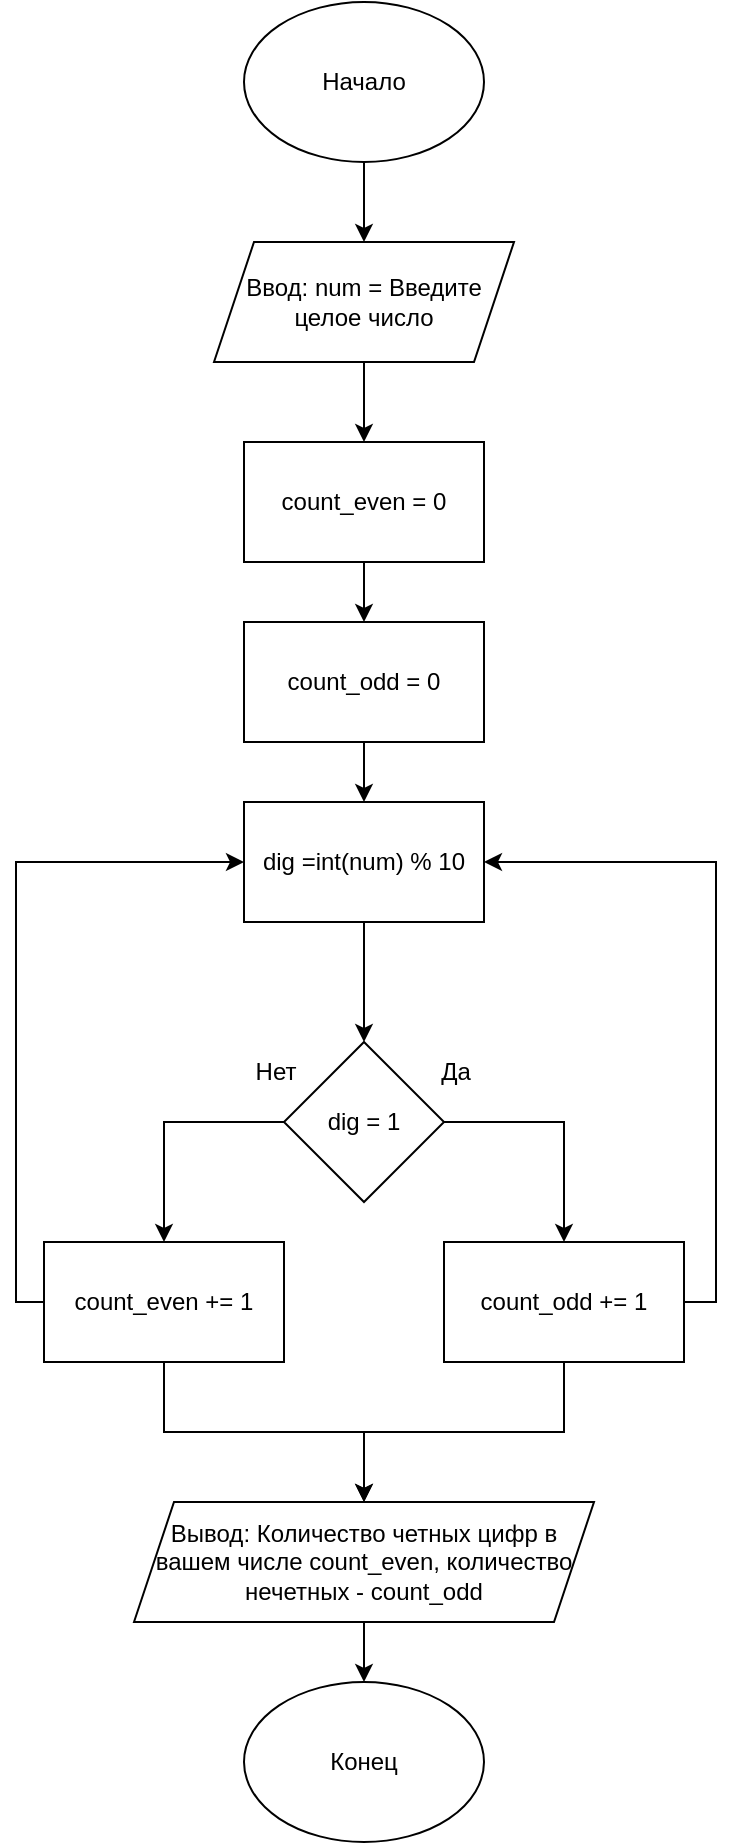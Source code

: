<mxfile version="16.0.0" type="github">
  <diagram id="roB4mcTKzgv7qSpD-_hf" name="Page-1">
    <mxGraphModel dx="782" dy="378" grid="1" gridSize="10" guides="1" tooltips="1" connect="1" arrows="1" fold="1" page="1" pageScale="1" pageWidth="827" pageHeight="1169" math="0" shadow="0">
      <root>
        <mxCell id="0" />
        <mxCell id="1" parent="0" />
        <mxCell id="e41JtGNy9nOeHxodAh7b-10" style="edgeStyle=orthogonalEdgeStyle;rounded=0;orthogonalLoop=1;jettySize=auto;html=1;entryX=0.5;entryY=0;entryDx=0;entryDy=0;" parent="1" source="e41JtGNy9nOeHxodAh7b-1" target="e41JtGNy9nOeHxodAh7b-2" edge="1">
          <mxGeometry relative="1" as="geometry" />
        </mxCell>
        <mxCell id="e41JtGNy9nOeHxodAh7b-1" value="Начало" style="ellipse;whiteSpace=wrap;html=1;" parent="1" vertex="1">
          <mxGeometry x="354" y="80" width="120" height="80" as="geometry" />
        </mxCell>
        <mxCell id="e41JtGNy9nOeHxodAh7b-11" style="edgeStyle=orthogonalEdgeStyle;rounded=0;orthogonalLoop=1;jettySize=auto;html=1;entryX=0.5;entryY=0;entryDx=0;entryDy=0;" parent="1" source="e41JtGNy9nOeHxodAh7b-2" target="e41JtGNy9nOeHxodAh7b-3" edge="1">
          <mxGeometry relative="1" as="geometry" />
        </mxCell>
        <mxCell id="e41JtGNy9nOeHxodAh7b-2" value="Ввод: num = Введите целое число" style="shape=parallelogram;perimeter=parallelogramPerimeter;whiteSpace=wrap;html=1;fixedSize=1;" parent="1" vertex="1">
          <mxGeometry x="339" y="200" width="150" height="60" as="geometry" />
        </mxCell>
        <mxCell id="e41JtGNy9nOeHxodAh7b-12" style="edgeStyle=orthogonalEdgeStyle;rounded=0;orthogonalLoop=1;jettySize=auto;html=1;entryX=0.5;entryY=0;entryDx=0;entryDy=0;" parent="1" source="e41JtGNy9nOeHxodAh7b-3" target="e41JtGNy9nOeHxodAh7b-4" edge="1">
          <mxGeometry relative="1" as="geometry" />
        </mxCell>
        <mxCell id="e41JtGNy9nOeHxodAh7b-3" value="count_even = 0" style="rounded=0;whiteSpace=wrap;html=1;" parent="1" vertex="1">
          <mxGeometry x="354" y="300" width="120" height="60" as="geometry" />
        </mxCell>
        <mxCell id="e41JtGNy9nOeHxodAh7b-25" style="edgeStyle=orthogonalEdgeStyle;rounded=0;orthogonalLoop=1;jettySize=auto;html=1;entryX=0.5;entryY=0;entryDx=0;entryDy=0;" parent="1" source="e41JtGNy9nOeHxodAh7b-4" target="e41JtGNy9nOeHxodAh7b-24" edge="1">
          <mxGeometry relative="1" as="geometry" />
        </mxCell>
        <mxCell id="e41JtGNy9nOeHxodAh7b-4" value="count_odd = 0" style="rounded=0;whiteSpace=wrap;html=1;" parent="1" vertex="1">
          <mxGeometry x="354" y="390" width="120" height="60" as="geometry" />
        </mxCell>
        <mxCell id="e41JtGNy9nOeHxodAh7b-14" style="edgeStyle=orthogonalEdgeStyle;rounded=0;orthogonalLoop=1;jettySize=auto;html=1;entryX=0.5;entryY=0;entryDx=0;entryDy=0;" parent="1" source="e41JtGNy9nOeHxodAh7b-5" target="e41JtGNy9nOeHxodAh7b-8" edge="1">
          <mxGeometry relative="1" as="geometry">
            <Array as="points">
              <mxPoint x="514" y="640" />
            </Array>
          </mxGeometry>
        </mxCell>
        <mxCell id="e41JtGNy9nOeHxodAh7b-17" style="edgeStyle=orthogonalEdgeStyle;rounded=0;orthogonalLoop=1;jettySize=auto;html=1;entryX=0.5;entryY=0;entryDx=0;entryDy=0;" parent="1" source="e41JtGNy9nOeHxodAh7b-5" target="e41JtGNy9nOeHxodAh7b-9" edge="1">
          <mxGeometry relative="1" as="geometry">
            <Array as="points">
              <mxPoint x="314" y="640" />
            </Array>
          </mxGeometry>
        </mxCell>
        <mxCell id="e41JtGNy9nOeHxodAh7b-5" value="dig = 1" style="rhombus;whiteSpace=wrap;html=1;" parent="1" vertex="1">
          <mxGeometry x="374" y="600" width="80" height="80" as="geometry" />
        </mxCell>
        <mxCell id="e41JtGNy9nOeHxodAh7b-6" value="Да" style="text;html=1;strokeColor=none;fillColor=none;align=center;verticalAlign=middle;whiteSpace=wrap;rounded=0;" parent="1" vertex="1">
          <mxGeometry x="430" y="600" width="60" height="30" as="geometry" />
        </mxCell>
        <mxCell id="e41JtGNy9nOeHxodAh7b-7" value="Нет" style="text;html=1;strokeColor=none;fillColor=none;align=center;verticalAlign=middle;whiteSpace=wrap;rounded=0;" parent="1" vertex="1">
          <mxGeometry x="340" y="600" width="60" height="30" as="geometry" />
        </mxCell>
        <mxCell id="e41JtGNy9nOeHxodAh7b-21" style="edgeStyle=orthogonalEdgeStyle;rounded=0;orthogonalLoop=1;jettySize=auto;html=1;entryX=0.5;entryY=0;entryDx=0;entryDy=0;" parent="1" source="e41JtGNy9nOeHxodAh7b-8" target="e41JtGNy9nOeHxodAh7b-18" edge="1">
          <mxGeometry relative="1" as="geometry" />
        </mxCell>
        <mxCell id="e41JtGNy9nOeHxodAh7b-27" style="edgeStyle=orthogonalEdgeStyle;rounded=0;orthogonalLoop=1;jettySize=auto;html=1;entryX=1;entryY=0.5;entryDx=0;entryDy=0;" parent="1" source="e41JtGNy9nOeHxodAh7b-8" target="e41JtGNy9nOeHxodAh7b-24" edge="1">
          <mxGeometry relative="1" as="geometry">
            <Array as="points">
              <mxPoint x="590" y="730" />
              <mxPoint x="590" y="510" />
            </Array>
          </mxGeometry>
        </mxCell>
        <mxCell id="e41JtGNy9nOeHxodAh7b-8" value="count_odd += 1" style="rounded=0;whiteSpace=wrap;html=1;" parent="1" vertex="1">
          <mxGeometry x="454" y="700" width="120" height="60" as="geometry" />
        </mxCell>
        <mxCell id="e41JtGNy9nOeHxodAh7b-19" style="edgeStyle=orthogonalEdgeStyle;rounded=0;orthogonalLoop=1;jettySize=auto;html=1;entryX=0.5;entryY=0;entryDx=0;entryDy=0;" parent="1" source="e41JtGNy9nOeHxodAh7b-9" target="e41JtGNy9nOeHxodAh7b-18" edge="1">
          <mxGeometry relative="1" as="geometry" />
        </mxCell>
        <mxCell id="e41JtGNy9nOeHxodAh7b-28" style="edgeStyle=orthogonalEdgeStyle;rounded=0;orthogonalLoop=1;jettySize=auto;html=1;entryX=0;entryY=0.5;entryDx=0;entryDy=0;" parent="1" source="e41JtGNy9nOeHxodAh7b-9" target="e41JtGNy9nOeHxodAh7b-24" edge="1">
          <mxGeometry relative="1" as="geometry">
            <Array as="points">
              <mxPoint x="240" y="730" />
              <mxPoint x="240" y="510" />
            </Array>
          </mxGeometry>
        </mxCell>
        <mxCell id="e41JtGNy9nOeHxodAh7b-9" value="count_even += 1" style="rounded=0;whiteSpace=wrap;html=1;" parent="1" vertex="1">
          <mxGeometry x="254" y="700" width="120" height="60" as="geometry" />
        </mxCell>
        <mxCell id="e41JtGNy9nOeHxodAh7b-23" style="edgeStyle=orthogonalEdgeStyle;rounded=0;orthogonalLoop=1;jettySize=auto;html=1;entryX=0.5;entryY=0;entryDx=0;entryDy=0;" parent="1" source="e41JtGNy9nOeHxodAh7b-18" target="e41JtGNy9nOeHxodAh7b-22" edge="1">
          <mxGeometry relative="1" as="geometry" />
        </mxCell>
        <mxCell id="e41JtGNy9nOeHxodAh7b-18" value="Вывод: Количество четных цифр в вашем числе count_even, количество нечетных - count_odd" style="shape=parallelogram;perimeter=parallelogramPerimeter;whiteSpace=wrap;html=1;fixedSize=1;" parent="1" vertex="1">
          <mxGeometry x="299" y="830" width="230" height="60" as="geometry" />
        </mxCell>
        <mxCell id="e41JtGNy9nOeHxodAh7b-22" value="Конец" style="ellipse;whiteSpace=wrap;html=1;" parent="1" vertex="1">
          <mxGeometry x="354" y="920" width="120" height="80" as="geometry" />
        </mxCell>
        <mxCell id="e41JtGNy9nOeHxodAh7b-26" style="edgeStyle=orthogonalEdgeStyle;rounded=0;orthogonalLoop=1;jettySize=auto;html=1;entryX=0.5;entryY=0;entryDx=0;entryDy=0;" parent="1" source="e41JtGNy9nOeHxodAh7b-24" target="e41JtGNy9nOeHxodAh7b-5" edge="1">
          <mxGeometry relative="1" as="geometry" />
        </mxCell>
        <mxCell id="e41JtGNy9nOeHxodAh7b-24" value="dig =int(num) % 10" style="rounded=0;whiteSpace=wrap;html=1;" parent="1" vertex="1">
          <mxGeometry x="354" y="480" width="120" height="60" as="geometry" />
        </mxCell>
      </root>
    </mxGraphModel>
  </diagram>
</mxfile>
